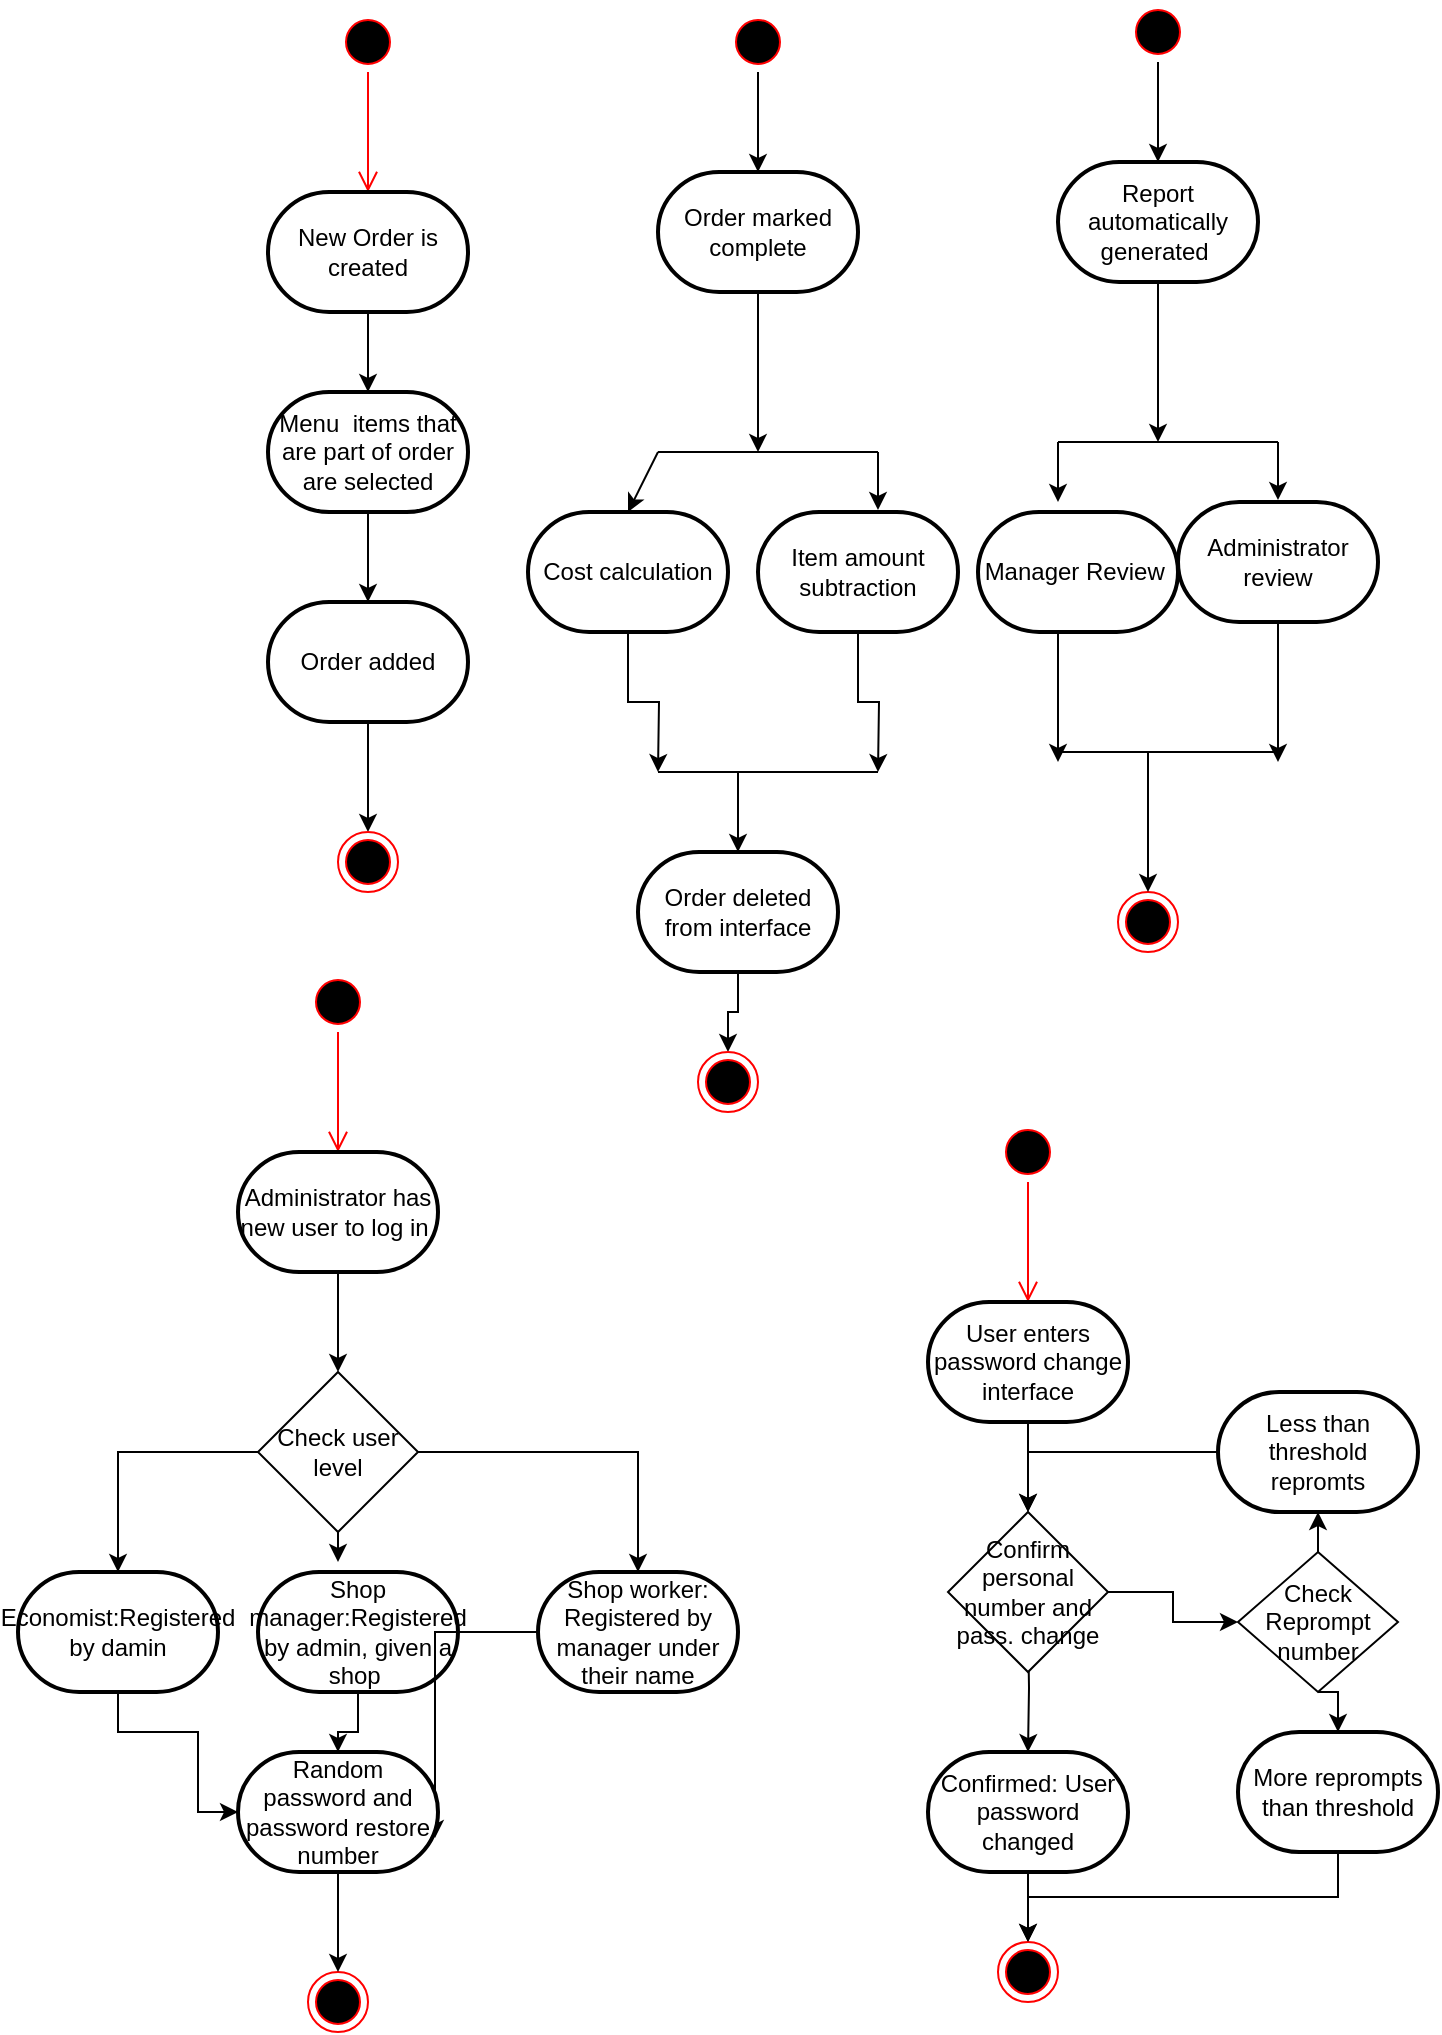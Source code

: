 <mxfile version="10.6.6" type="device"><diagram id="gw_hWonGpSVkoNg8qV7t" name="Page-1"><mxGraphModel dx="1523" dy="814" grid="1" gridSize="10" guides="1" tooltips="1" connect="1" arrows="1" fold="1" page="1" pageScale="1" pageWidth="850" pageHeight="1100" math="0" shadow="0"><root><mxCell id="0"/><mxCell id="1" parent="0"/><mxCell id="K6VZZMAHnAh8TL8yc8z1-1" value="" style="ellipse;html=1;shape=startState;fillColor=#000000;strokeColor=#ff0000;" vertex="1" parent="1"><mxGeometry x="230" y="50" width="30" height="30" as="geometry"/></mxCell><mxCell id="K6VZZMAHnAh8TL8yc8z1-2" value="" style="edgeStyle=orthogonalEdgeStyle;html=1;verticalAlign=bottom;endArrow=open;endSize=8;strokeColor=#ff0000;" edge="1" source="K6VZZMAHnAh8TL8yc8z1-1" parent="1"><mxGeometry relative="1" as="geometry"><mxPoint x="245" y="140" as="targetPoint"/></mxGeometry></mxCell><mxCell id="K6VZZMAHnAh8TL8yc8z1-5" style="edgeStyle=orthogonalEdgeStyle;rounded=0;orthogonalLoop=1;jettySize=auto;html=1;entryX=0.5;entryY=0;entryDx=0;entryDy=0;entryPerimeter=0;" edge="1" parent="1" source="K6VZZMAHnAh8TL8yc8z1-3" target="K6VZZMAHnAh8TL8yc8z1-4"><mxGeometry relative="1" as="geometry"/></mxCell><mxCell id="K6VZZMAHnAh8TL8yc8z1-3" value="New Order is created" style="strokeWidth=2;html=1;shape=mxgraph.flowchart.terminator;whiteSpace=wrap;" vertex="1" parent="1"><mxGeometry x="195" y="140" width="100" height="60" as="geometry"/></mxCell><mxCell id="K6VZZMAHnAh8TL8yc8z1-10" style="edgeStyle=orthogonalEdgeStyle;rounded=0;orthogonalLoop=1;jettySize=auto;html=1;entryX=0.5;entryY=0;entryDx=0;entryDy=0;entryPerimeter=0;" edge="1" parent="1" source="K6VZZMAHnAh8TL8yc8z1-4" target="K6VZZMAHnAh8TL8yc8z1-9"><mxGeometry relative="1" as="geometry"><mxPoint x="245" y="340" as="targetPoint"/><Array as="points"/></mxGeometry></mxCell><mxCell id="K6VZZMAHnAh8TL8yc8z1-4" value="Menu&amp;nbsp; items that are part of order are selected" style="strokeWidth=2;html=1;shape=mxgraph.flowchart.terminator;whiteSpace=wrap;" vertex="1" parent="1"><mxGeometry x="195" y="240" width="100" height="60" as="geometry"/></mxCell><mxCell id="K6VZZMAHnAh8TL8yc8z1-12" style="edgeStyle=orthogonalEdgeStyle;rounded=0;orthogonalLoop=1;jettySize=auto;html=1;exitX=0.5;exitY=1;exitDx=0;exitDy=0;exitPerimeter=0;entryX=0.5;entryY=0;entryDx=0;entryDy=0;" edge="1" parent="1" source="K6VZZMAHnAh8TL8yc8z1-9" target="K6VZZMAHnAh8TL8yc8z1-11"><mxGeometry relative="1" as="geometry"/></mxCell><mxCell id="K6VZZMAHnAh8TL8yc8z1-9" value="Order added" style="strokeWidth=2;html=1;shape=mxgraph.flowchart.terminator;whiteSpace=wrap;" vertex="1" parent="1"><mxGeometry x="195" y="345" width="100" height="60" as="geometry"/></mxCell><mxCell id="K6VZZMAHnAh8TL8yc8z1-11" value="" style="ellipse;html=1;shape=endState;fillColor=#000000;strokeColor=#ff0000;" vertex="1" parent="1"><mxGeometry x="230" y="460" width="30" height="30" as="geometry"/></mxCell><mxCell id="K6VZZMAHnAh8TL8yc8z1-32" style="edgeStyle=orthogonalEdgeStyle;rounded=0;orthogonalLoop=1;jettySize=auto;html=1;exitX=0.5;exitY=1;exitDx=0;exitDy=0;entryX=0.5;entryY=0;entryDx=0;entryDy=0;entryPerimeter=0;" edge="1" parent="1" source="K6VZZMAHnAh8TL8yc8z1-13" target="K6VZZMAHnAh8TL8yc8z1-17"><mxGeometry relative="1" as="geometry"/></mxCell><mxCell id="K6VZZMAHnAh8TL8yc8z1-13" value="" style="ellipse;html=1;shape=startState;fillColor=#000000;strokeColor=#ff0000;" vertex="1" parent="1"><mxGeometry x="425" y="50" width="30" height="30" as="geometry"/></mxCell><mxCell id="K6VZZMAHnAh8TL8yc8z1-19" style="edgeStyle=orthogonalEdgeStyle;rounded=0;orthogonalLoop=1;jettySize=auto;html=1;exitX=0.5;exitY=1;exitDx=0;exitDy=0;exitPerimeter=0;" edge="1" parent="1" source="K6VZZMAHnAh8TL8yc8z1-17"><mxGeometry relative="1" as="geometry"><mxPoint x="440" y="270" as="targetPoint"/></mxGeometry></mxCell><mxCell id="K6VZZMAHnAh8TL8yc8z1-17" value="Order marked complete" style="strokeWidth=2;html=1;shape=mxgraph.flowchart.terminator;whiteSpace=wrap;" vertex="1" parent="1"><mxGeometry x="390" y="130" width="100" height="60" as="geometry"/></mxCell><mxCell id="K6VZZMAHnAh8TL8yc8z1-18" value="" style="endArrow=none;html=1;" edge="1" parent="1"><mxGeometry width="50" height="50" relative="1" as="geometry"><mxPoint x="390" y="270" as="sourcePoint"/><mxPoint x="500" y="270" as="targetPoint"/></mxGeometry></mxCell><mxCell id="K6VZZMAHnAh8TL8yc8z1-29" style="edgeStyle=orthogonalEdgeStyle;rounded=0;orthogonalLoop=1;jettySize=auto;html=1;exitX=0.5;exitY=1;exitDx=0;exitDy=0;exitPerimeter=0;" edge="1" parent="1" source="K6VZZMAHnAh8TL8yc8z1-20"><mxGeometry relative="1" as="geometry"><mxPoint x="500" y="430" as="targetPoint"/></mxGeometry></mxCell><mxCell id="K6VZZMAHnAh8TL8yc8z1-20" value="Item amount subtraction" style="strokeWidth=2;html=1;shape=mxgraph.flowchart.terminator;whiteSpace=wrap;" vertex="1" parent="1"><mxGeometry x="440" y="300" width="100" height="60" as="geometry"/></mxCell><mxCell id="K6VZZMAHnAh8TL8yc8z1-25" style="edgeStyle=orthogonalEdgeStyle;rounded=0;orthogonalLoop=1;jettySize=auto;html=1;exitX=0.5;exitY=1;exitDx=0;exitDy=0;exitPerimeter=0;" edge="1" parent="1" source="K6VZZMAHnAh8TL8yc8z1-21"><mxGeometry relative="1" as="geometry"><mxPoint x="390" y="430" as="targetPoint"/></mxGeometry></mxCell><mxCell id="K6VZZMAHnAh8TL8yc8z1-21" value="Cost calculation" style="strokeWidth=2;html=1;shape=mxgraph.flowchart.terminator;whiteSpace=wrap;" vertex="1" parent="1"><mxGeometry x="325" y="300" width="100" height="60" as="geometry"/></mxCell><mxCell id="K6VZZMAHnAh8TL8yc8z1-22" value="" style="endArrow=classic;html=1;entryX=0.5;entryY=0;entryDx=0;entryDy=0;entryPerimeter=0;" edge="1" parent="1" target="K6VZZMAHnAh8TL8yc8z1-21"><mxGeometry width="50" height="50" relative="1" as="geometry"><mxPoint x="390" y="270" as="sourcePoint"/><mxPoint x="380" y="390" as="targetPoint"/></mxGeometry></mxCell><mxCell id="K6VZZMAHnAh8TL8yc8z1-23" value="" style="endArrow=classic;html=1;" edge="1" parent="1"><mxGeometry width="50" height="50" relative="1" as="geometry"><mxPoint x="500" y="270" as="sourcePoint"/><mxPoint x="500" y="299" as="targetPoint"/></mxGeometry></mxCell><mxCell id="K6VZZMAHnAh8TL8yc8z1-24" value="" style="endArrow=none;html=1;" edge="1" parent="1"><mxGeometry width="50" height="50" relative="1" as="geometry"><mxPoint x="390" y="430" as="sourcePoint"/><mxPoint x="500" y="430" as="targetPoint"/></mxGeometry></mxCell><mxCell id="K6VZZMAHnAh8TL8yc8z1-30" value="" style="endArrow=classic;html=1;entryX=0.5;entryY=0;entryDx=0;entryDy=0;entryPerimeter=0;" edge="1" parent="1" target="K6VZZMAHnAh8TL8yc8z1-31"><mxGeometry width="50" height="50" relative="1" as="geometry"><mxPoint x="430" y="430" as="sourcePoint"/><mxPoint x="430" y="480" as="targetPoint"/></mxGeometry></mxCell><mxCell id="K6VZZMAHnAh8TL8yc8z1-34" style="edgeStyle=orthogonalEdgeStyle;rounded=0;orthogonalLoop=1;jettySize=auto;html=1;" edge="1" parent="1" source="K6VZZMAHnAh8TL8yc8z1-31" target="K6VZZMAHnAh8TL8yc8z1-33"><mxGeometry relative="1" as="geometry"/></mxCell><mxCell id="K6VZZMAHnAh8TL8yc8z1-31" value="Order deleted from interface" style="strokeWidth=2;html=1;shape=mxgraph.flowchart.terminator;whiteSpace=wrap;" vertex="1" parent="1"><mxGeometry x="380" y="470" width="100" height="60" as="geometry"/></mxCell><mxCell id="K6VZZMAHnAh8TL8yc8z1-33" value="" style="ellipse;html=1;shape=endState;fillColor=#000000;strokeColor=#ff0000;" vertex="1" parent="1"><mxGeometry x="410" y="570" width="30" height="30" as="geometry"/></mxCell><mxCell id="K6VZZMAHnAh8TL8yc8z1-52" style="edgeStyle=orthogonalEdgeStyle;rounded=0;orthogonalLoop=1;jettySize=auto;html=1;exitX=0.5;exitY=1;exitDx=0;exitDy=0;entryX=0.5;entryY=0;entryDx=0;entryDy=0;entryPerimeter=0;" edge="1" source="K6VZZMAHnAh8TL8yc8z1-53" target="K6VZZMAHnAh8TL8yc8z1-55" parent="1"><mxGeometry relative="1" as="geometry"/></mxCell><mxCell id="K6VZZMAHnAh8TL8yc8z1-53" value="" style="ellipse;html=1;shape=startState;fillColor=#000000;strokeColor=#ff0000;" vertex="1" parent="1"><mxGeometry x="625" y="45" width="30" height="30" as="geometry"/></mxCell><mxCell id="K6VZZMAHnAh8TL8yc8z1-54" style="edgeStyle=orthogonalEdgeStyle;rounded=0;orthogonalLoop=1;jettySize=auto;html=1;exitX=0.5;exitY=1;exitDx=0;exitDy=0;exitPerimeter=0;" edge="1" source="K6VZZMAHnAh8TL8yc8z1-55" parent="1"><mxGeometry relative="1" as="geometry"><mxPoint x="640" y="265" as="targetPoint"/></mxGeometry></mxCell><mxCell id="K6VZZMAHnAh8TL8yc8z1-55" value="Report automatically generated&amp;nbsp;" style="strokeWidth=2;html=1;shape=mxgraph.flowchart.terminator;whiteSpace=wrap;" vertex="1" parent="1"><mxGeometry x="590" y="125" width="100" height="60" as="geometry"/></mxCell><mxCell id="K6VZZMAHnAh8TL8yc8z1-56" value="" style="endArrow=none;html=1;" edge="1" parent="1"><mxGeometry width="50" height="50" relative="1" as="geometry"><mxPoint x="590" y="265" as="sourcePoint"/><mxPoint x="700" y="265" as="targetPoint"/></mxGeometry></mxCell><mxCell id="K6VZZMAHnAh8TL8yc8z1-57" style="edgeStyle=orthogonalEdgeStyle;rounded=0;orthogonalLoop=1;jettySize=auto;html=1;exitX=0.5;exitY=1;exitDx=0;exitDy=0;exitPerimeter=0;" edge="1" source="K6VZZMAHnAh8TL8yc8z1-58" parent="1"><mxGeometry relative="1" as="geometry"><mxPoint x="700" y="425" as="targetPoint"/></mxGeometry></mxCell><mxCell id="K6VZZMAHnAh8TL8yc8z1-58" value="Administrator review" style="strokeWidth=2;html=1;shape=mxgraph.flowchart.terminator;whiteSpace=wrap;" vertex="1" parent="1"><mxGeometry x="650" y="295" width="100" height="60" as="geometry"/></mxCell><mxCell id="K6VZZMAHnAh8TL8yc8z1-59" style="edgeStyle=orthogonalEdgeStyle;rounded=0;orthogonalLoop=1;jettySize=auto;html=1;exitX=0.5;exitY=1;exitDx=0;exitDy=0;exitPerimeter=0;" edge="1" parent="1"><mxGeometry relative="1" as="geometry"><mxPoint x="590" y="425" as="targetPoint"/><mxPoint x="590" y="355" as="sourcePoint"/></mxGeometry></mxCell><mxCell id="K6VZZMAHnAh8TL8yc8z1-60" value="" style="endArrow=classic;html=1;entryX=0.5;entryY=0;entryDx=0;entryDy=0;entryPerimeter=0;" edge="1" parent="1"><mxGeometry width="50" height="50" relative="1" as="geometry"><mxPoint x="590" y="265" as="sourcePoint"/><mxPoint x="590" y="295" as="targetPoint"/></mxGeometry></mxCell><mxCell id="K6VZZMAHnAh8TL8yc8z1-61" value="" style="endArrow=classic;html=1;" edge="1" parent="1"><mxGeometry width="50" height="50" relative="1" as="geometry"><mxPoint x="700" y="265" as="sourcePoint"/><mxPoint x="700" y="294" as="targetPoint"/></mxGeometry></mxCell><mxCell id="K6VZZMAHnAh8TL8yc8z1-62" value="" style="endArrow=none;html=1;" edge="1" parent="1"><mxGeometry width="50" height="50" relative="1" as="geometry"><mxPoint x="590" y="420" as="sourcePoint"/><mxPoint x="700" y="420" as="targetPoint"/></mxGeometry></mxCell><mxCell id="K6VZZMAHnAh8TL8yc8z1-66" value="" style="ellipse;html=1;shape=endState;fillColor=#000000;strokeColor=#ff0000;" vertex="1" parent="1"><mxGeometry x="620" y="490" width="30" height="30" as="geometry"/></mxCell><mxCell id="K6VZZMAHnAh8TL8yc8z1-67" value="Manager Review&amp;nbsp;" style="strokeWidth=2;html=1;shape=mxgraph.flowchart.terminator;whiteSpace=wrap;" vertex="1" parent="1"><mxGeometry x="550" y="300" width="100" height="60" as="geometry"/></mxCell><mxCell id="K6VZZMAHnAh8TL8yc8z1-70" value="" style="endArrow=classic;html=1;" edge="1" parent="1" target="K6VZZMAHnAh8TL8yc8z1-66"><mxGeometry width="50" height="50" relative="1" as="geometry"><mxPoint x="635" y="420" as="sourcePoint"/><mxPoint x="660" y="420" as="targetPoint"/></mxGeometry></mxCell><mxCell id="K6VZZMAHnAh8TL8yc8z1-71" value="" style="ellipse;html=1;shape=startState;fillColor=#000000;strokeColor=#ff0000;" vertex="1" parent="1"><mxGeometry x="215" y="530" width="30" height="30" as="geometry"/></mxCell><mxCell id="K6VZZMAHnAh8TL8yc8z1-72" value="" style="edgeStyle=orthogonalEdgeStyle;html=1;verticalAlign=bottom;endArrow=open;endSize=8;strokeColor=#ff0000;" edge="1" source="K6VZZMAHnAh8TL8yc8z1-71" parent="1"><mxGeometry relative="1" as="geometry"><mxPoint x="230" y="620" as="targetPoint"/></mxGeometry></mxCell><mxCell id="K6VZZMAHnAh8TL8yc8z1-73" style="edgeStyle=orthogonalEdgeStyle;rounded=0;orthogonalLoop=1;jettySize=auto;html=1;entryX=0.5;entryY=0;entryDx=0;entryDy=0;" edge="1" source="K6VZZMAHnAh8TL8yc8z1-74" target="K6VZZMAHnAh8TL8yc8z1-80" parent="1"><mxGeometry relative="1" as="geometry"><mxPoint x="230" y="720" as="targetPoint"/></mxGeometry></mxCell><mxCell id="K6VZZMAHnAh8TL8yc8z1-74" value="Administrator has new user to log in&amp;nbsp;" style="strokeWidth=2;html=1;shape=mxgraph.flowchart.terminator;whiteSpace=wrap;" vertex="1" parent="1"><mxGeometry x="180" y="620" width="100" height="60" as="geometry"/></mxCell><mxCell id="K6VZZMAHnAh8TL8yc8z1-75" style="edgeStyle=orthogonalEdgeStyle;rounded=0;orthogonalLoop=1;jettySize=auto;html=1;entryX=0.5;entryY=0;entryDx=0;entryDy=0;entryPerimeter=0;" edge="1" parent="1"><mxGeometry relative="1" as="geometry"><mxPoint x="230" y="825" as="targetPoint"/><mxPoint x="230" y="780" as="sourcePoint"/><Array as="points"/></mxGeometry></mxCell><mxCell id="K6VZZMAHnAh8TL8yc8z1-79" value="" style="ellipse;html=1;shape=endState;fillColor=#000000;strokeColor=#ff0000;" vertex="1" parent="1"><mxGeometry x="215" y="1030" width="30" height="30" as="geometry"/></mxCell><mxCell id="K6VZZMAHnAh8TL8yc8z1-84" style="edgeStyle=orthogonalEdgeStyle;rounded=0;orthogonalLoop=1;jettySize=auto;html=1;" edge="1" parent="1" source="K6VZZMAHnAh8TL8yc8z1-80" target="K6VZZMAHnAh8TL8yc8z1-83"><mxGeometry relative="1" as="geometry"/></mxCell><mxCell id="K6VZZMAHnAh8TL8yc8z1-85" style="edgeStyle=orthogonalEdgeStyle;rounded=0;orthogonalLoop=1;jettySize=auto;html=1;entryX=0.5;entryY=0;entryDx=0;entryDy=0;entryPerimeter=0;" edge="1" parent="1" source="K6VZZMAHnAh8TL8yc8z1-80" target="K6VZZMAHnAh8TL8yc8z1-81"><mxGeometry relative="1" as="geometry"/></mxCell><mxCell id="K6VZZMAHnAh8TL8yc8z1-80" value="Check user level" style="rhombus;whiteSpace=wrap;html=1;" vertex="1" parent="1"><mxGeometry x="190" y="730" width="80" height="80" as="geometry"/></mxCell><mxCell id="K6VZZMAHnAh8TL8yc8z1-87" style="edgeStyle=orthogonalEdgeStyle;rounded=0;orthogonalLoop=1;jettySize=auto;html=1;entryX=0;entryY=0.5;entryDx=0;entryDy=0;entryPerimeter=0;" edge="1" parent="1" source="K6VZZMAHnAh8TL8yc8z1-81" target="K6VZZMAHnAh8TL8yc8z1-86"><mxGeometry relative="1" as="geometry"><Array as="points"><mxPoint x="120" y="910"/><mxPoint x="160" y="910"/><mxPoint x="160" y="950"/></Array></mxGeometry></mxCell><mxCell id="K6VZZMAHnAh8TL8yc8z1-81" value="Economist:Registered by damin" style="strokeWidth=2;html=1;shape=mxgraph.flowchart.terminator;whiteSpace=wrap;" vertex="1" parent="1"><mxGeometry x="70" y="830" width="100" height="60" as="geometry"/></mxCell><mxCell id="K6VZZMAHnAh8TL8yc8z1-88" style="edgeStyle=orthogonalEdgeStyle;rounded=0;orthogonalLoop=1;jettySize=auto;html=1;entryX=0.5;entryY=0;entryDx=0;entryDy=0;entryPerimeter=0;" edge="1" parent="1" source="K6VZZMAHnAh8TL8yc8z1-82" target="K6VZZMAHnAh8TL8yc8z1-86"><mxGeometry relative="1" as="geometry"/></mxCell><mxCell id="K6VZZMAHnAh8TL8yc8z1-82" value="Shop manager:Registered by admin, given a shop&amp;nbsp;" style="strokeWidth=2;html=1;shape=mxgraph.flowchart.terminator;whiteSpace=wrap;" vertex="1" parent="1"><mxGeometry x="190" y="830" width="100" height="60" as="geometry"/></mxCell><mxCell id="K6VZZMAHnAh8TL8yc8z1-91" style="edgeStyle=orthogonalEdgeStyle;rounded=0;orthogonalLoop=1;jettySize=auto;html=1;entryX=0.985;entryY=0.717;entryDx=0;entryDy=0;entryPerimeter=0;" edge="1" parent="1" source="K6VZZMAHnAh8TL8yc8z1-83" target="K6VZZMAHnAh8TL8yc8z1-86"><mxGeometry relative="1" as="geometry"/></mxCell><mxCell id="K6VZZMAHnAh8TL8yc8z1-83" value="Shop worker: Registered by manager under their name" style="strokeWidth=2;html=1;shape=mxgraph.flowchart.terminator;whiteSpace=wrap;" vertex="1" parent="1"><mxGeometry x="330" y="830" width="100" height="60" as="geometry"/></mxCell><mxCell id="K6VZZMAHnAh8TL8yc8z1-92" style="edgeStyle=orthogonalEdgeStyle;rounded=0;orthogonalLoop=1;jettySize=auto;html=1;entryX=0.5;entryY=0;entryDx=0;entryDy=0;" edge="1" parent="1" source="K6VZZMAHnAh8TL8yc8z1-86" target="K6VZZMAHnAh8TL8yc8z1-79"><mxGeometry relative="1" as="geometry"/></mxCell><mxCell id="K6VZZMAHnAh8TL8yc8z1-86" value="Random password and password restore number" style="strokeWidth=2;html=1;shape=mxgraph.flowchart.terminator;whiteSpace=wrap;" vertex="1" parent="1"><mxGeometry x="180" y="920" width="100" height="60" as="geometry"/></mxCell><mxCell id="K6VZZMAHnAh8TL8yc8z1-93" value="" style="ellipse;html=1;shape=startState;fillColor=#000000;strokeColor=#ff0000;" vertex="1" parent="1"><mxGeometry x="560" y="605" width="30" height="30" as="geometry"/></mxCell><mxCell id="K6VZZMAHnAh8TL8yc8z1-94" value="" style="edgeStyle=orthogonalEdgeStyle;html=1;verticalAlign=bottom;endArrow=open;endSize=8;strokeColor=#ff0000;" edge="1" source="K6VZZMAHnAh8TL8yc8z1-93" parent="1"><mxGeometry relative="1" as="geometry"><mxPoint x="575" y="695" as="targetPoint"/></mxGeometry></mxCell><mxCell id="K6VZZMAHnAh8TL8yc8z1-95" style="edgeStyle=orthogonalEdgeStyle;rounded=0;orthogonalLoop=1;jettySize=auto;html=1;entryX=0.5;entryY=0;entryDx=0;entryDy=0;" edge="1" source="K6VZZMAHnAh8TL8yc8z1-96" target="K6VZZMAHnAh8TL8yc8z1-102" parent="1"><mxGeometry relative="1" as="geometry"><mxPoint x="575" y="795" as="targetPoint"/></mxGeometry></mxCell><mxCell id="K6VZZMAHnAh8TL8yc8z1-96" value="User enters password change interface" style="strokeWidth=2;html=1;shape=mxgraph.flowchart.terminator;whiteSpace=wrap;" vertex="1" parent="1"><mxGeometry x="525" y="695" width="100" height="60" as="geometry"/></mxCell><mxCell id="K6VZZMAHnAh8TL8yc8z1-97" style="edgeStyle=orthogonalEdgeStyle;rounded=0;orthogonalLoop=1;jettySize=auto;html=1;entryX=0.5;entryY=0;entryDx=0;entryDy=0;entryPerimeter=0;" edge="1" target="K6VZZMAHnAh8TL8yc8z1-100" parent="1"><mxGeometry relative="1" as="geometry"><mxPoint x="575" y="895" as="targetPoint"/><mxPoint x="575" y="855" as="sourcePoint"/><Array as="points"/></mxGeometry></mxCell><mxCell id="K6VZZMAHnAh8TL8yc8z1-99" style="edgeStyle=orthogonalEdgeStyle;rounded=0;orthogonalLoop=1;jettySize=auto;html=1;exitX=0.5;exitY=1;exitDx=0;exitDy=0;exitPerimeter=0;entryX=0.5;entryY=0;entryDx=0;entryDy=0;" edge="1" source="K6VZZMAHnAh8TL8yc8z1-100" target="K6VZZMAHnAh8TL8yc8z1-101" parent="1"><mxGeometry relative="1" as="geometry"/></mxCell><mxCell id="K6VZZMAHnAh8TL8yc8z1-100" value="Confirmed: User password changed" style="strokeWidth=2;html=1;shape=mxgraph.flowchart.terminator;whiteSpace=wrap;" vertex="1" parent="1"><mxGeometry x="525" y="920" width="100" height="60" as="geometry"/></mxCell><mxCell id="K6VZZMAHnAh8TL8yc8z1-101" value="" style="ellipse;html=1;shape=endState;fillColor=#000000;strokeColor=#ff0000;" vertex="1" parent="1"><mxGeometry x="560" y="1015" width="30" height="30" as="geometry"/></mxCell><mxCell id="K6VZZMAHnAh8TL8yc8z1-104" style="edgeStyle=orthogonalEdgeStyle;rounded=0;orthogonalLoop=1;jettySize=auto;html=1;exitX=1;exitY=0.5;exitDx=0;exitDy=0;entryX=0;entryY=0.5;entryDx=0;entryDy=0;" edge="1" parent="1" source="K6VZZMAHnAh8TL8yc8z1-102" target="K6VZZMAHnAh8TL8yc8z1-103"><mxGeometry relative="1" as="geometry"/></mxCell><mxCell id="K6VZZMAHnAh8TL8yc8z1-102" value="Confirm personal number and pass. change" style="rhombus;whiteSpace=wrap;html=1;" vertex="1" parent="1"><mxGeometry x="535" y="800" width="80" height="80" as="geometry"/></mxCell><mxCell id="K6VZZMAHnAh8TL8yc8z1-106" style="edgeStyle=orthogonalEdgeStyle;rounded=0;orthogonalLoop=1;jettySize=auto;html=1;exitX=0.5;exitY=0;exitDx=0;exitDy=0;entryX=0.5;entryY=1;entryDx=0;entryDy=0;entryPerimeter=0;" edge="1" parent="1" source="K6VZZMAHnAh8TL8yc8z1-103" target="K6VZZMAHnAh8TL8yc8z1-105"><mxGeometry relative="1" as="geometry"/></mxCell><mxCell id="K6VZZMAHnAh8TL8yc8z1-110" style="edgeStyle=orthogonalEdgeStyle;rounded=0;orthogonalLoop=1;jettySize=auto;html=1;exitX=0.5;exitY=1;exitDx=0;exitDy=0;entryX=0.5;entryY=0;entryDx=0;entryDy=0;entryPerimeter=0;" edge="1" parent="1" source="K6VZZMAHnAh8TL8yc8z1-103" target="K6VZZMAHnAh8TL8yc8z1-109"><mxGeometry relative="1" as="geometry"/></mxCell><mxCell id="K6VZZMAHnAh8TL8yc8z1-103" value="Check Reprompt number" style="rhombus;whiteSpace=wrap;html=1;" vertex="1" parent="1"><mxGeometry x="680" y="820" width="80" height="70" as="geometry"/></mxCell><mxCell id="K6VZZMAHnAh8TL8yc8z1-108" style="edgeStyle=orthogonalEdgeStyle;rounded=0;orthogonalLoop=1;jettySize=auto;html=1;exitX=0;exitY=0.5;exitDx=0;exitDy=0;exitPerimeter=0;entryX=0.5;entryY=0;entryDx=0;entryDy=0;" edge="1" parent="1" source="K6VZZMAHnAh8TL8yc8z1-105" target="K6VZZMAHnAh8TL8yc8z1-102"><mxGeometry relative="1" as="geometry"><mxPoint x="570" y="780" as="targetPoint"/></mxGeometry></mxCell><mxCell id="K6VZZMAHnAh8TL8yc8z1-105" value="Less than threshold repromts" style="strokeWidth=2;html=1;shape=mxgraph.flowchart.terminator;whiteSpace=wrap;" vertex="1" parent="1"><mxGeometry x="670" y="740" width="100" height="60" as="geometry"/></mxCell><mxCell id="K6VZZMAHnAh8TL8yc8z1-112" style="edgeStyle=orthogonalEdgeStyle;rounded=0;orthogonalLoop=1;jettySize=auto;html=1;exitX=0.5;exitY=1;exitDx=0;exitDy=0;exitPerimeter=0;entryX=0.5;entryY=0;entryDx=0;entryDy=0;" edge="1" parent="1" source="K6VZZMAHnAh8TL8yc8z1-109" target="K6VZZMAHnAh8TL8yc8z1-101"><mxGeometry relative="1" as="geometry"/></mxCell><mxCell id="K6VZZMAHnAh8TL8yc8z1-109" value="More reprompts than threshold" style="strokeWidth=2;html=1;shape=mxgraph.flowchart.terminator;whiteSpace=wrap;" vertex="1" parent="1"><mxGeometry x="680" y="910" width="100" height="60" as="geometry"/></mxCell></root></mxGraphModel></diagram></mxfile>